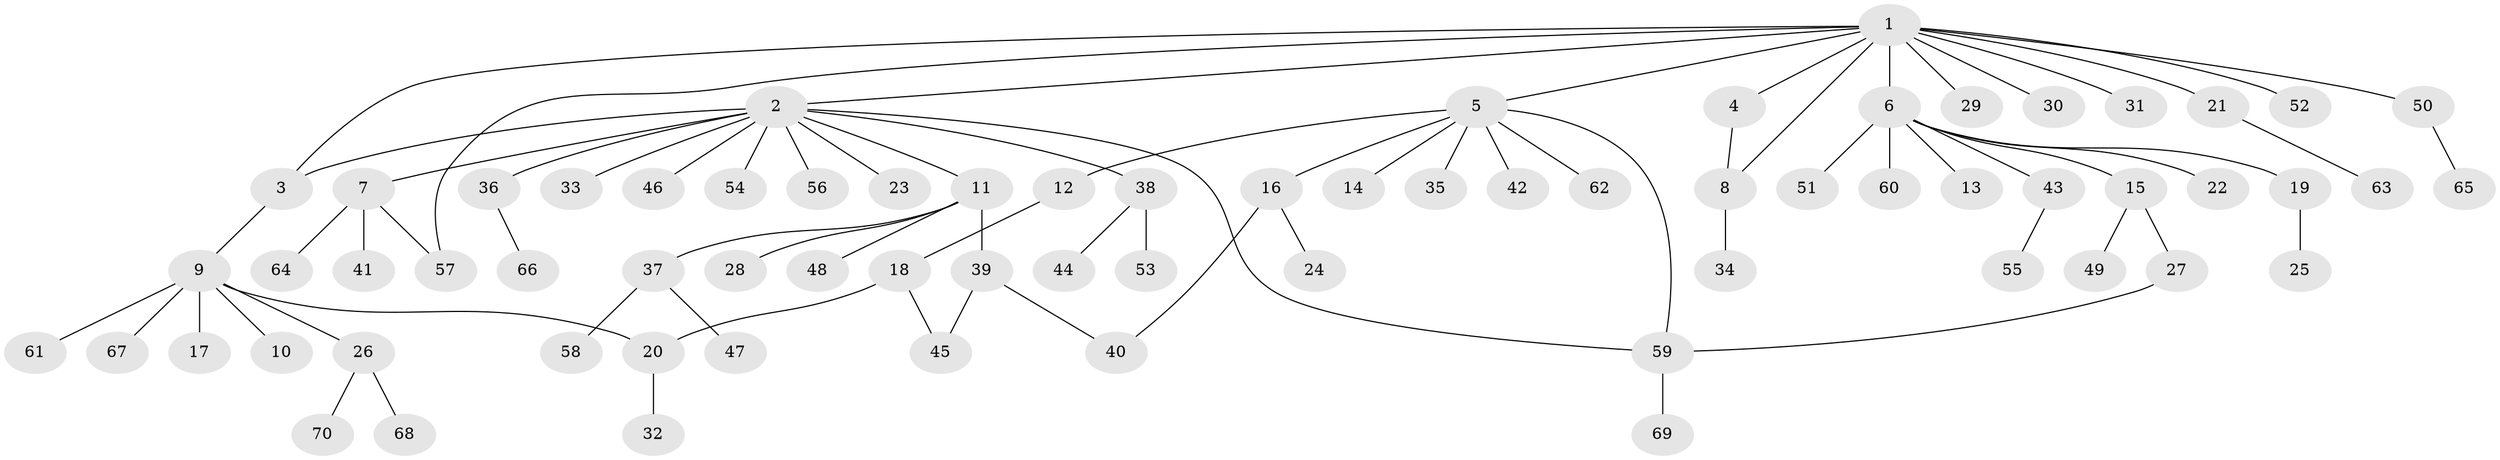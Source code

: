 // coarse degree distribution, {12: 0.018867924528301886, 14: 0.018867924528301886, 3: 0.07547169811320754, 8: 0.03773584905660377, 7: 0.018867924528301886, 1: 0.660377358490566, 6: 0.018867924528301886, 2: 0.1509433962264151}
// Generated by graph-tools (version 1.1) at 2025/41/03/06/25 10:41:50]
// undirected, 70 vertices, 77 edges
graph export_dot {
graph [start="1"]
  node [color=gray90,style=filled];
  1;
  2;
  3;
  4;
  5;
  6;
  7;
  8;
  9;
  10;
  11;
  12;
  13;
  14;
  15;
  16;
  17;
  18;
  19;
  20;
  21;
  22;
  23;
  24;
  25;
  26;
  27;
  28;
  29;
  30;
  31;
  32;
  33;
  34;
  35;
  36;
  37;
  38;
  39;
  40;
  41;
  42;
  43;
  44;
  45;
  46;
  47;
  48;
  49;
  50;
  51;
  52;
  53;
  54;
  55;
  56;
  57;
  58;
  59;
  60;
  61;
  62;
  63;
  64;
  65;
  66;
  67;
  68;
  69;
  70;
  1 -- 2;
  1 -- 3;
  1 -- 4;
  1 -- 5;
  1 -- 6;
  1 -- 8;
  1 -- 21;
  1 -- 29;
  1 -- 30;
  1 -- 31;
  1 -- 50;
  1 -- 52;
  1 -- 57;
  2 -- 3;
  2 -- 7;
  2 -- 11;
  2 -- 23;
  2 -- 33;
  2 -- 36;
  2 -- 38;
  2 -- 46;
  2 -- 54;
  2 -- 56;
  2 -- 59;
  3 -- 9;
  4 -- 8;
  5 -- 12;
  5 -- 14;
  5 -- 16;
  5 -- 35;
  5 -- 42;
  5 -- 59;
  5 -- 62;
  6 -- 13;
  6 -- 15;
  6 -- 19;
  6 -- 22;
  6 -- 43;
  6 -- 51;
  6 -- 60;
  7 -- 41;
  7 -- 57;
  7 -- 64;
  8 -- 34;
  9 -- 10;
  9 -- 17;
  9 -- 20;
  9 -- 26;
  9 -- 61;
  9 -- 67;
  11 -- 28;
  11 -- 37;
  11 -- 39;
  11 -- 48;
  12 -- 18;
  15 -- 27;
  15 -- 49;
  16 -- 24;
  16 -- 40;
  18 -- 20;
  18 -- 45;
  19 -- 25;
  20 -- 32;
  21 -- 63;
  26 -- 68;
  26 -- 70;
  27 -- 59;
  36 -- 66;
  37 -- 47;
  37 -- 58;
  38 -- 44;
  38 -- 53;
  39 -- 40;
  39 -- 45;
  43 -- 55;
  50 -- 65;
  59 -- 69;
}
